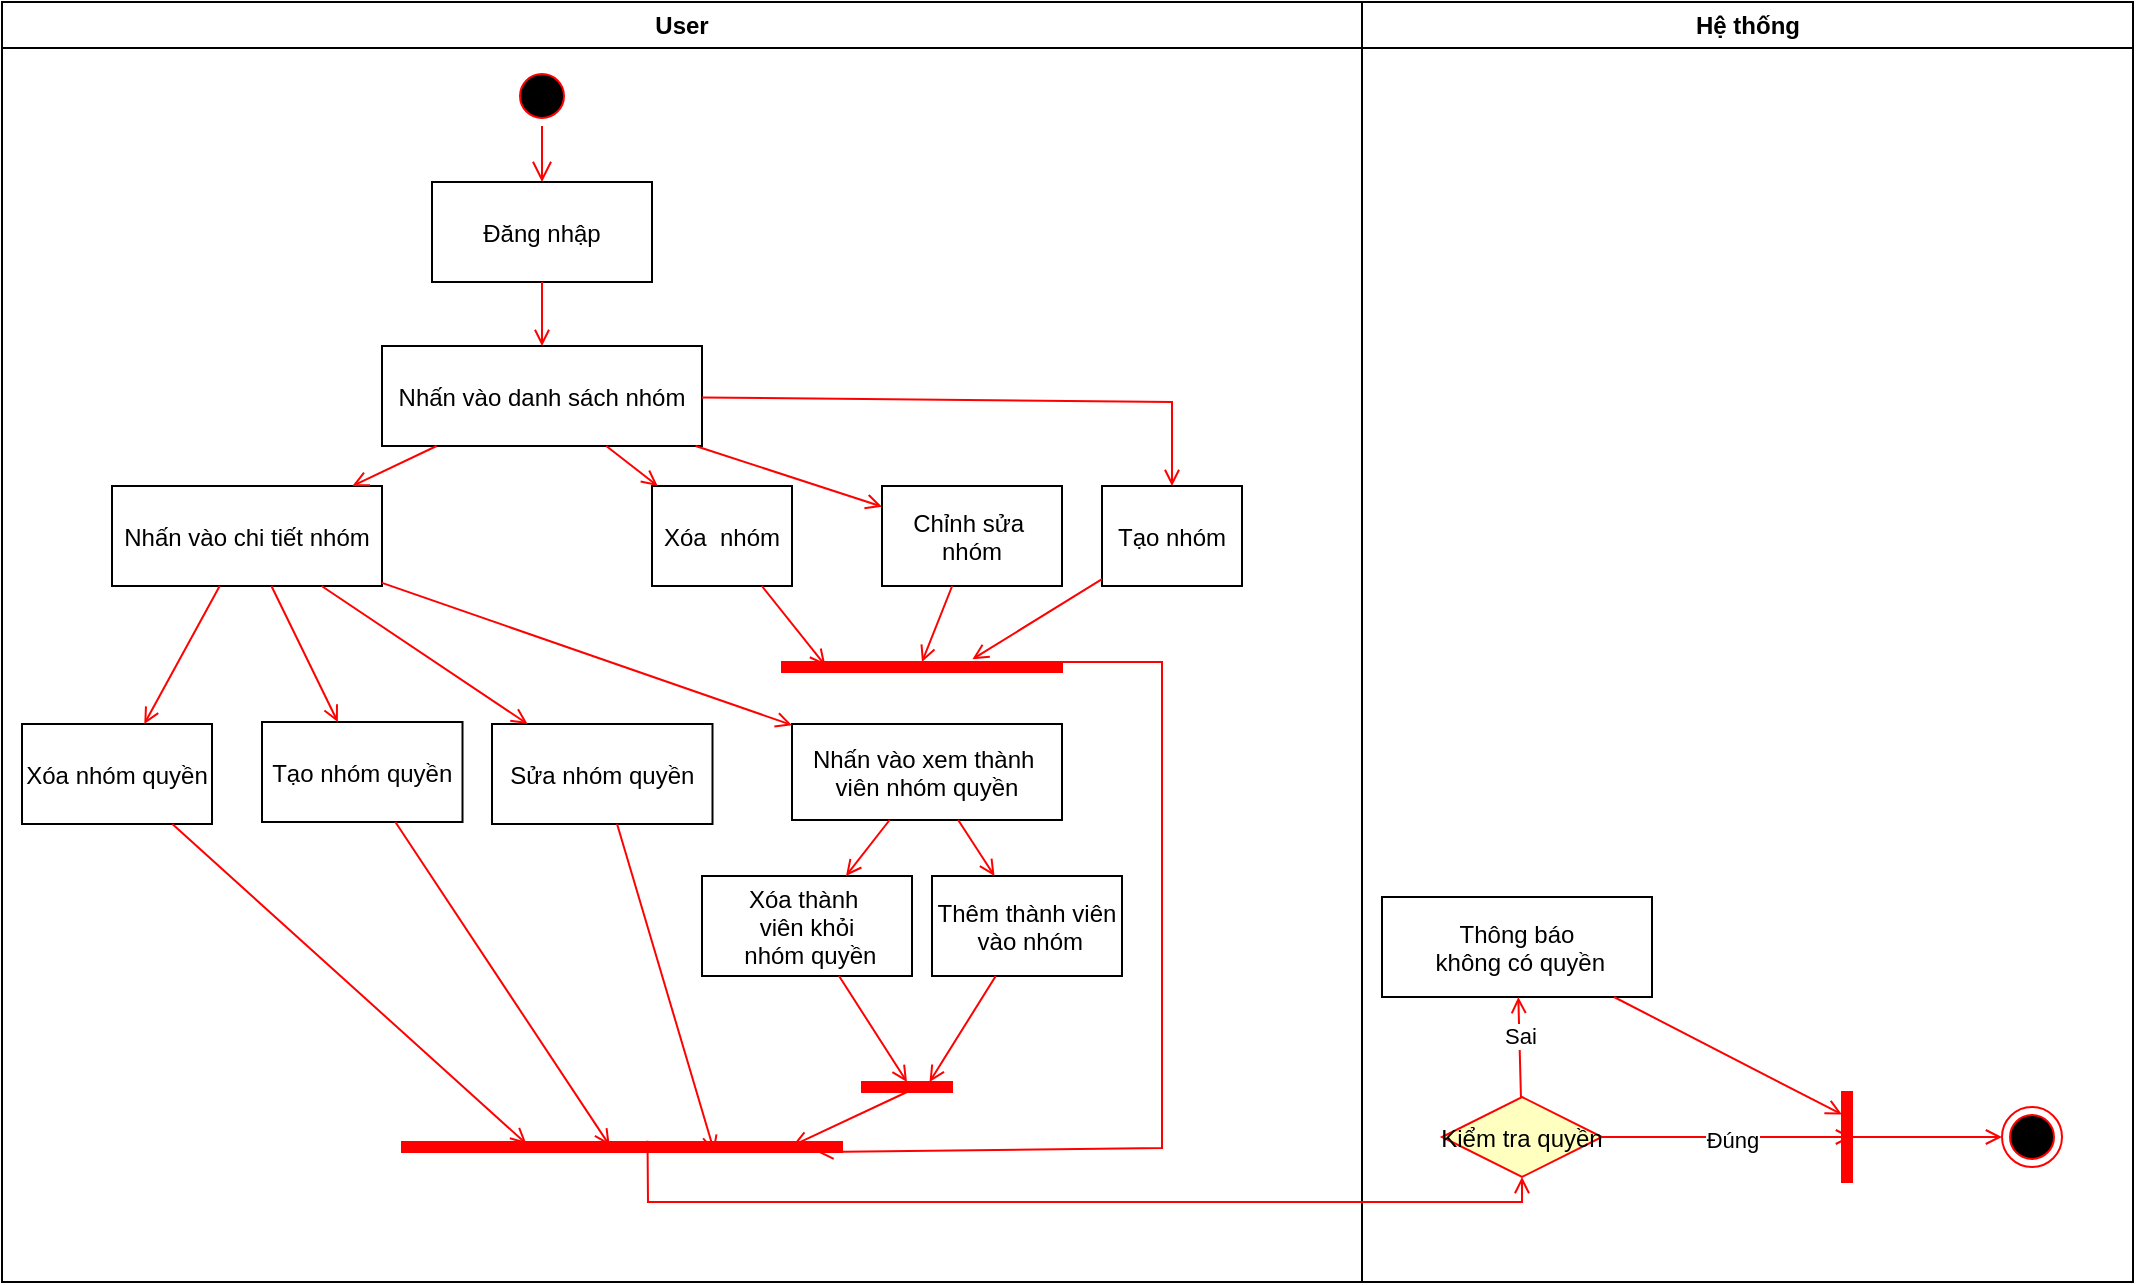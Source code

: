 <mxfile version="24.7.17">
  <diagram name="Page-1" id="e7e014a7-5840-1c2e-5031-d8a46d1fe8dd">
    <mxGraphModel dx="1290" dy="563" grid="1" gridSize="10" guides="1" tooltips="1" connect="1" arrows="1" fold="1" page="1" pageScale="1" pageWidth="1169" pageHeight="826" background="none" math="0" shadow="0">
      <root>
        <mxCell id="0" />
        <mxCell id="1" parent="0" />
        <mxCell id="2" value="User" style="swimlane;whiteSpace=wrap" parent="1" vertex="1">
          <mxGeometry x="20" y="50" width="680" height="640" as="geometry" />
        </mxCell>
        <mxCell id="5" value="" style="ellipse;shape=startState;fillColor=#000000;strokeColor=#ff0000;" parent="2" vertex="1">
          <mxGeometry x="255" y="32" width="30" height="30" as="geometry" />
        </mxCell>
        <mxCell id="6" value="" style="edgeStyle=elbowEdgeStyle;elbow=horizontal;verticalAlign=bottom;endArrow=open;endSize=8;strokeColor=#FF0000;endFill=1;rounded=0" parent="2" source="5" target="7" edge="1">
          <mxGeometry x="100" y="40" as="geometry">
            <mxPoint x="115" y="110" as="targetPoint" />
          </mxGeometry>
        </mxCell>
        <mxCell id="7" value="Đăng nhập" style="" parent="2" vertex="1">
          <mxGeometry x="215" y="90" width="110" height="50" as="geometry" />
        </mxCell>
        <mxCell id="8" value="Nhấn vào danh sách nhóm" style="" parent="2" vertex="1">
          <mxGeometry x="190" y="172" width="160" height="50" as="geometry" />
        </mxCell>
        <mxCell id="9" value="" style="endArrow=open;strokeColor=#FF0000;endFill=1;rounded=0" parent="2" source="7" target="8" edge="1">
          <mxGeometry relative="1" as="geometry" />
        </mxCell>
        <mxCell id="10" value="Nhấn vào chi tiết nhóm" style="" parent="2" vertex="1">
          <mxGeometry x="55" y="242" width="135" height="50" as="geometry" />
        </mxCell>
        <mxCell id="11" value="" style="endArrow=open;strokeColor=#FF0000;endFill=1;rounded=0" parent="2" source="8" target="10" edge="1">
          <mxGeometry relative="1" as="geometry" />
        </mxCell>
        <mxCell id="bhqzJydA3iUec34EVbpJ-42" value="Nhấn vào xem thành &#xa;viên nhóm quyền" style="" parent="2" vertex="1">
          <mxGeometry x="395" y="361" width="135" height="48" as="geometry" />
        </mxCell>
        <mxCell id="19" value="" style="endArrow=open;strokeColor=#FF0000;endFill=1;rounded=0" parent="2" source="10" target="bhqzJydA3iUec34EVbpJ-42" edge="1">
          <mxGeometry relative="1" as="geometry">
            <mxPoint x="355" y="270" as="sourcePoint" />
            <mxPoint x="355" y="325" as="targetPoint" />
          </mxGeometry>
        </mxCell>
        <mxCell id="bhqzJydA3iUec34EVbpJ-43" value="Thêm thành viên&#xa; vào nhóm" style="" parent="2" vertex="1">
          <mxGeometry x="465" y="437" width="95" height="50" as="geometry" />
        </mxCell>
        <mxCell id="bhqzJydA3iUec34EVbpJ-44" value="Tạo nhóm quyền" style="" parent="2" vertex="1">
          <mxGeometry x="130" y="360" width="100.25" height="50" as="geometry" />
        </mxCell>
        <mxCell id="bhqzJydA3iUec34EVbpJ-45" value="" style="endArrow=open;strokeColor=#FF0000;endFill=1;rounded=0" parent="2" source="10" target="bhqzJydA3iUec34EVbpJ-44" edge="1">
          <mxGeometry relative="1" as="geometry">
            <mxPoint x="307" y="312" as="sourcePoint" />
            <mxPoint x="332" y="336" as="targetPoint" />
          </mxGeometry>
        </mxCell>
        <mxCell id="bhqzJydA3iUec34EVbpJ-46" value="Xóa nhóm quyền" style="" parent="2" vertex="1">
          <mxGeometry x="10" y="361" width="95" height="50" as="geometry" />
        </mxCell>
        <mxCell id="bhqzJydA3iUec34EVbpJ-47" value="" style="endArrow=open;strokeColor=#FF0000;endFill=1;rounded=0" parent="2" source="10" target="bhqzJydA3iUec34EVbpJ-46" edge="1">
          <mxGeometry relative="1" as="geometry">
            <mxPoint x="259" y="312" as="sourcePoint" />
            <mxPoint x="238" y="337" as="targetPoint" />
          </mxGeometry>
        </mxCell>
        <mxCell id="bhqzJydA3iUec34EVbpJ-48" value="" style="endArrow=open;strokeColor=#FF0000;endFill=1;rounded=0" parent="2" source="bhqzJydA3iUec34EVbpJ-42" target="bhqzJydA3iUec34EVbpJ-43" edge="1">
          <mxGeometry relative="1" as="geometry">
            <mxPoint x="190" y="312" as="sourcePoint" />
            <mxPoint x="145" y="335" as="targetPoint" />
          </mxGeometry>
        </mxCell>
        <mxCell id="bhqzJydA3iUec34EVbpJ-65" value="Xóa thành &#xa;viên khỏi&#xa; nhóm quyền" style="" parent="2" vertex="1">
          <mxGeometry x="350" y="437" width="105" height="50" as="geometry" />
        </mxCell>
        <mxCell id="bhqzJydA3iUec34EVbpJ-66" value="" style="endArrow=open;strokeColor=#FF0000;endFill=1;rounded=0" parent="2" source="bhqzJydA3iUec34EVbpJ-42" target="bhqzJydA3iUec34EVbpJ-65" edge="1">
          <mxGeometry relative="1" as="geometry">
            <mxPoint x="425" y="385" as="sourcePoint" />
            <mxPoint x="468" y="412" as="targetPoint" />
          </mxGeometry>
        </mxCell>
        <mxCell id="bhqzJydA3iUec34EVbpJ-67" value="Sửa nhóm quyền" style="" parent="2" vertex="1">
          <mxGeometry x="245" y="361" width="110.25" height="50" as="geometry" />
        </mxCell>
        <mxCell id="bhqzJydA3iUec34EVbpJ-68" value="" style="endArrow=open;strokeColor=#FF0000;endFill=1;rounded=0" parent="2" source="10" target="bhqzJydA3iUec34EVbpJ-67" edge="1">
          <mxGeometry relative="1" as="geometry">
            <mxPoint x="232" y="312" as="sourcePoint" />
            <mxPoint x="226" y="337" as="targetPoint" />
          </mxGeometry>
        </mxCell>
        <mxCell id="bhqzJydA3iUec34EVbpJ-69" value="Xóa  nhóm" style="" parent="2" vertex="1">
          <mxGeometry x="325" y="242" width="70" height="50" as="geometry" />
        </mxCell>
        <mxCell id="bhqzJydA3iUec34EVbpJ-71" value="" style="endArrow=open;strokeColor=#FF0000;endFill=1;rounded=0" parent="2" source="8" target="bhqzJydA3iUec34EVbpJ-69" edge="1">
          <mxGeometry relative="1" as="geometry">
            <mxPoint x="237" y="232" as="sourcePoint" />
            <mxPoint x="238" y="252" as="targetPoint" />
          </mxGeometry>
        </mxCell>
        <mxCell id="bhqzJydA3iUec34EVbpJ-73" value="" style="endArrow=open;strokeColor=#FF0000;endFill=1;rounded=0" parent="2" source="8" target="bhqzJydA3iUec34EVbpJ-70" edge="1">
          <mxGeometry relative="1" as="geometry">
            <mxPoint x="247" y="242" as="sourcePoint" />
            <mxPoint x="248" y="262" as="targetPoint" />
          </mxGeometry>
        </mxCell>
        <mxCell id="bhqzJydA3iUec34EVbpJ-74" value="Tạo nhóm" style="" parent="2" vertex="1">
          <mxGeometry x="550" y="242" width="70" height="50" as="geometry" />
        </mxCell>
        <mxCell id="u1ysFpymqZyDRabq69S2-41" value="" style="whiteSpace=wrap;strokeColor=#FF0000;fillColor=#FF0000;direction=south;" vertex="1" parent="2">
          <mxGeometry x="200" y="570" width="220" height="5" as="geometry" />
        </mxCell>
        <mxCell id="u1ysFpymqZyDRabq69S2-43" value="" style="endArrow=open;strokeColor=#FF0000;endFill=1;rounded=0;entryX=0.2;entryY=0.717;entryDx=0;entryDy=0;entryPerimeter=0;" edge="1" parent="2" source="bhqzJydA3iUec34EVbpJ-46" target="u1ysFpymqZyDRabq69S2-41">
          <mxGeometry relative="1" as="geometry">
            <mxPoint x="196" y="302" as="sourcePoint" />
            <mxPoint x="140" y="335" as="targetPoint" />
          </mxGeometry>
        </mxCell>
        <mxCell id="u1ysFpymqZyDRabq69S2-44" value="" style="endArrow=open;strokeColor=#FF0000;endFill=1;rounded=0;entryX=0.36;entryY=0.528;entryDx=0;entryDy=0;entryPerimeter=0;" edge="1" parent="2" source="bhqzJydA3iUec34EVbpJ-44" target="u1ysFpymqZyDRabq69S2-41">
          <mxGeometry relative="1" as="geometry">
            <mxPoint x="115" y="385" as="sourcePoint" />
            <mxPoint x="207" y="521" as="targetPoint" />
          </mxGeometry>
        </mxCell>
        <mxCell id="u1ysFpymqZyDRabq69S2-45" value="" style="endArrow=open;strokeColor=#FF0000;endFill=1;rounded=0;entryX=1;entryY=0.29;entryDx=0;entryDy=0;entryPerimeter=0;" edge="1" parent="2" source="bhqzJydA3iUec34EVbpJ-67" target="u1ysFpymqZyDRabq69S2-41">
          <mxGeometry relative="1" as="geometry">
            <mxPoint x="220" y="385" as="sourcePoint" />
            <mxPoint x="219" y="522" as="targetPoint" />
          </mxGeometry>
        </mxCell>
        <mxCell id="bhqzJydA3iUec34EVbpJ-70" value="Chỉnh sửa &#xa;nhóm" style="" parent="2" vertex="1">
          <mxGeometry x="440" y="242" width="90" height="50" as="geometry" />
        </mxCell>
        <mxCell id="u1ysFpymqZyDRabq69S2-55" value="" style="whiteSpace=wrap;strokeColor=#FF0000;fillColor=#FF0000;direction=south;" vertex="1" parent="2">
          <mxGeometry x="430" y="540" width="45" height="5" as="geometry" />
        </mxCell>
        <mxCell id="u1ysFpymqZyDRabq69S2-56" value="" style="endArrow=open;strokeColor=#FF0000;endFill=1;rounded=0;entryX=0;entryY=0.5;entryDx=0;entryDy=0;" edge="1" parent="2" source="bhqzJydA3iUec34EVbpJ-65" target="u1ysFpymqZyDRabq69S2-55">
          <mxGeometry relative="1" as="geometry">
            <mxPoint x="336" y="385" as="sourcePoint" />
            <mxPoint x="271" y="525" as="targetPoint" />
          </mxGeometry>
        </mxCell>
        <mxCell id="u1ysFpymqZyDRabq69S2-57" value="" style="endArrow=open;strokeColor=#FF0000;endFill=1;rounded=0;entryX=0;entryY=0.25;entryDx=0;entryDy=0;" edge="1" parent="2" source="bhqzJydA3iUec34EVbpJ-43" target="u1ysFpymqZyDRabq69S2-55">
          <mxGeometry relative="1" as="geometry">
            <mxPoint x="443" y="462" as="sourcePoint" />
            <mxPoint x="483" y="490" as="targetPoint" />
          </mxGeometry>
        </mxCell>
        <mxCell id="u1ysFpymqZyDRabq69S2-58" value="" style="endArrow=open;strokeColor=#FF0000;endFill=1;rounded=0;exitX=1;exitY=0.5;exitDx=0;exitDy=0;entryX=0.36;entryY=0.112;entryDx=0;entryDy=0;entryPerimeter=0;" edge="1" parent="2" source="u1ysFpymqZyDRabq69S2-55" target="u1ysFpymqZyDRabq69S2-41">
          <mxGeometry relative="1" as="geometry">
            <mxPoint x="443" y="462" as="sourcePoint" />
            <mxPoint x="320" y="483" as="targetPoint" />
          </mxGeometry>
        </mxCell>
        <mxCell id="u1ysFpymqZyDRabq69S2-59" value="" style="endArrow=open;strokeColor=#FF0000;endFill=1;rounded=0" edge="1" parent="2" source="8" target="bhqzJydA3iUec34EVbpJ-74">
          <mxGeometry relative="1" as="geometry">
            <mxPoint x="350" y="232" as="sourcePoint" />
            <mxPoint x="430" y="261" as="targetPoint" />
            <Array as="points">
              <mxPoint x="585" y="200" />
            </Array>
          </mxGeometry>
        </mxCell>
        <mxCell id="u1ysFpymqZyDRabq69S2-60" value="" style="whiteSpace=wrap;strokeColor=#FF0000;fillColor=#FF0000;direction=south;" vertex="1" parent="2">
          <mxGeometry x="390" y="330" width="140" height="5" as="geometry" />
        </mxCell>
        <mxCell id="u1ysFpymqZyDRabq69S2-61" value="" style="endArrow=open;strokeColor=#FF0000;endFill=1;rounded=0;entryX=0.36;entryY=0.845;entryDx=0;entryDy=0;entryPerimeter=0;" edge="1" parent="2" source="bhqzJydA3iUec34EVbpJ-69" target="u1ysFpymqZyDRabq69S2-60">
          <mxGeometry relative="1" as="geometry">
            <mxPoint x="357" y="232" as="sourcePoint" />
            <mxPoint x="450" y="262" as="targetPoint" />
          </mxGeometry>
        </mxCell>
        <mxCell id="u1ysFpymqZyDRabq69S2-62" value="" style="endArrow=open;strokeColor=#FF0000;endFill=1;rounded=0;entryX=0;entryY=0.5;entryDx=0;entryDy=0;" edge="1" parent="2" source="bhqzJydA3iUec34EVbpJ-70" target="u1ysFpymqZyDRabq69S2-60">
          <mxGeometry relative="1" as="geometry">
            <mxPoint x="404" y="302" as="sourcePoint" />
            <mxPoint x="458" y="342" as="targetPoint" />
          </mxGeometry>
        </mxCell>
        <mxCell id="u1ysFpymqZyDRabq69S2-63" value="" style="endArrow=open;strokeColor=#FF0000;endFill=1;rounded=0;entryX=-0.28;entryY=0.32;entryDx=0;entryDy=0;entryPerimeter=0;" edge="1" parent="2" source="bhqzJydA3iUec34EVbpJ-74" target="u1ysFpymqZyDRabq69S2-60">
          <mxGeometry relative="1" as="geometry">
            <mxPoint x="414" y="312" as="sourcePoint" />
            <mxPoint x="468" y="352" as="targetPoint" />
          </mxGeometry>
        </mxCell>
        <mxCell id="u1ysFpymqZyDRabq69S2-64" value="" style="endArrow=open;strokeColor=#FF0000;endFill=1;rounded=0;exitX=0;exitY=0.25;exitDx=0;exitDy=0;entryX=1;entryY=0.056;entryDx=0;entryDy=0;entryPerimeter=0;" edge="1" parent="2" source="u1ysFpymqZyDRabq69S2-60" target="u1ysFpymqZyDRabq69S2-41">
          <mxGeometry relative="1" as="geometry">
            <mxPoint x="640" y="420" as="sourcePoint" />
            <mxPoint x="450" y="573" as="targetPoint" />
            <Array as="points">
              <mxPoint x="580" y="330" />
              <mxPoint x="580" y="573" />
            </Array>
          </mxGeometry>
        </mxCell>
        <mxCell id="3" value="Hệ thống" style="swimlane;whiteSpace=wrap" parent="1" vertex="1">
          <mxGeometry x="700" y="50" width="385.5" height="640" as="geometry" />
        </mxCell>
        <mxCell id="17" value="" style="endArrow=open;strokeColor=#FF0000;endFill=1;rounded=0" parent="3" edge="1">
          <mxGeometry relative="1" as="geometry">
            <mxPoint x="75" y="160" as="sourcePoint" />
          </mxGeometry>
        </mxCell>
        <mxCell id="26" value="" style="edgeStyle=elbowEdgeStyle;elbow=horizontal;verticalAlign=bottom;endArrow=open;endSize=8;strokeColor=#FF0000;endFill=1;rounded=0" parent="3" edge="1">
          <mxGeometry x="130" y="90" as="geometry">
            <mxPoint x="130" y="135" as="targetPoint" />
          </mxGeometry>
        </mxCell>
        <mxCell id="bhqzJydA3iUec34EVbpJ-41" value="" style="ellipse;shape=endState;fillColor=#000000;strokeColor=#ff0000" parent="3" vertex="1">
          <mxGeometry x="320" y="552.5" width="30" height="30" as="geometry" />
        </mxCell>
        <mxCell id="u1ysFpymqZyDRabq69S2-26" value="Kiểm tra quyền" style="rhombus;fillColor=#ffffc0;strokeColor=#ff0000;" vertex="1" parent="3">
          <mxGeometry x="40" y="547.5" width="80" height="40" as="geometry" />
        </mxCell>
        <mxCell id="u1ysFpymqZyDRabq69S2-27" value="" style="endArrow=open;strokeColor=#FF0000;endFill=1;rounded=0;entryX=0;entryY=0.5;entryDx=0;entryDy=0;" edge="1" parent="3" source="u1ysFpymqZyDRabq69S2-26" target="u1ysFpymqZyDRabq69S2-35">
          <mxGeometry relative="1" as="geometry">
            <mxPoint x="-305" y="298" as="sourcePoint" />
            <mxPoint x="195" y="370" as="targetPoint" />
          </mxGeometry>
        </mxCell>
        <mxCell id="u1ysFpymqZyDRabq69S2-28" value="Đúng" style="edgeLabel;html=1;align=center;verticalAlign=middle;resizable=0;points=[];" vertex="1" connectable="0" parent="u1ysFpymqZyDRabq69S2-27">
          <mxGeometry x="0.034" y="-1" relative="1" as="geometry">
            <mxPoint as="offset" />
          </mxGeometry>
        </mxCell>
        <mxCell id="u1ysFpymqZyDRabq69S2-35" value="" style="whiteSpace=wrap;strokeColor=#FF0000;fillColor=#FF0000;direction=west;" vertex="1" parent="3">
          <mxGeometry x="240" y="545" width="5" height="45" as="geometry" />
        </mxCell>
        <mxCell id="u1ysFpymqZyDRabq69S2-37" value="Thông báo&#xa; không có quyền" style="" vertex="1" parent="3">
          <mxGeometry x="10" y="447.5" width="135" height="50" as="geometry" />
        </mxCell>
        <mxCell id="u1ysFpymqZyDRabq69S2-36" value="" style="endArrow=open;strokeColor=#FF0000;endFill=1;rounded=0" edge="1" parent="3" source="u1ysFpymqZyDRabq69S2-26" target="u1ysFpymqZyDRabq69S2-37">
          <mxGeometry relative="1" as="geometry">
            <mxPoint x="-88" y="384" as="sourcePoint" />
            <mxPoint x="270" y="310" as="targetPoint" />
          </mxGeometry>
        </mxCell>
        <mxCell id="u1ysFpymqZyDRabq69S2-38" value="Sai" style="edgeLabel;html=1;align=center;verticalAlign=middle;resizable=0;points=[];" vertex="1" connectable="0" parent="u1ysFpymqZyDRabq69S2-36">
          <mxGeometry x="0.259" relative="1" as="geometry">
            <mxPoint as="offset" />
          </mxGeometry>
        </mxCell>
        <mxCell id="u1ysFpymqZyDRabq69S2-65" value="" style="endArrow=open;strokeColor=#FF0000;endFill=1;rounded=0;entryX=1;entryY=0.75;entryDx=0;entryDy=0;" edge="1" parent="3" source="u1ysFpymqZyDRabq69S2-37" target="u1ysFpymqZyDRabq69S2-35">
          <mxGeometry relative="1" as="geometry">
            <mxPoint x="-173" y="497" as="sourcePoint" />
            <mxPoint x="-206" y="550" as="targetPoint" />
          </mxGeometry>
        </mxCell>
        <mxCell id="u1ysFpymqZyDRabq69S2-66" value="" style="endArrow=open;strokeColor=#FF0000;endFill=1;rounded=0;exitX=1;exitY=0.5;exitDx=0;exitDy=0;" edge="1" parent="3" source="u1ysFpymqZyDRabq69S2-35" target="bhqzJydA3iUec34EVbpJ-41">
          <mxGeometry relative="1" as="geometry">
            <mxPoint x="-173" y="497" as="sourcePoint" />
            <mxPoint x="-206" y="550" as="targetPoint" />
          </mxGeometry>
        </mxCell>
        <mxCell id="u1ysFpymqZyDRabq69S2-67" value="" style="endArrow=open;strokeColor=#FF0000;endFill=1;rounded=0;exitX=-0.12;exitY=0.442;exitDx=0;exitDy=0;exitPerimeter=0;" edge="1" parent="1" source="u1ysFpymqZyDRabq69S2-41" target="u1ysFpymqZyDRabq69S2-26">
          <mxGeometry relative="1" as="geometry">
            <mxPoint x="338" y="471" as="sourcePoint" />
            <mxPoint x="386" y="635" as="targetPoint" />
            <Array as="points">
              <mxPoint x="343" y="650" />
              <mxPoint x="780" y="650" />
            </Array>
          </mxGeometry>
        </mxCell>
      </root>
    </mxGraphModel>
  </diagram>
</mxfile>
